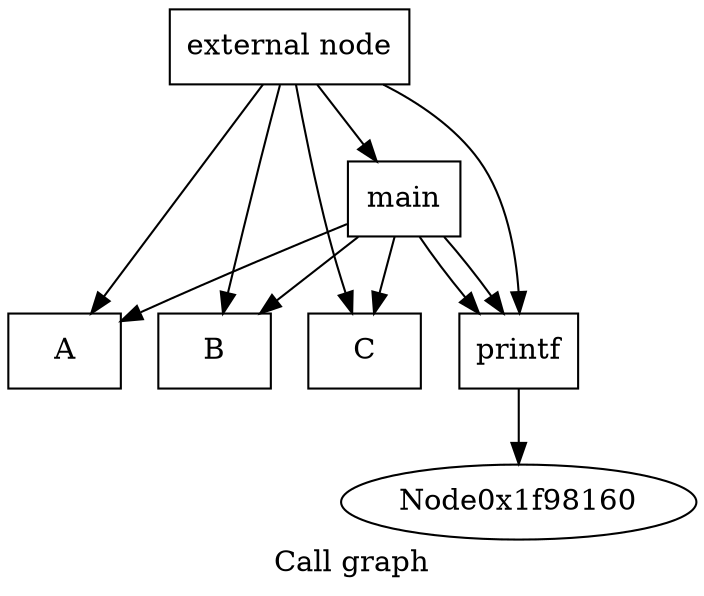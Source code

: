 digraph "Call graph" {
	label="Call graph";

	Node0x1f98130 [shape=record,label="{external node}"];
	Node0x1f98130 -> Node0x1f981d0;
	Node0x1f98130 -> Node0x1f98270;
	Node0x1f98130 -> Node0x1f98200;
	Node0x1f98130 -> Node0x1f98320;
	Node0x1f98130 -> Node0x1f987d0;
	Node0x1f981d0 [shape=record,label="{A}"];
	Node0x1f98270 [shape=record,label="{B}"];
	Node0x1f98200 [shape=record,label="{C}"];
	Node0x1f98320 [shape=record,label="{main}"];
	Node0x1f98320 -> Node0x1f981d0;
	Node0x1f98320 -> Node0x1f987d0;
	Node0x1f98320 -> Node0x1f98270;
	Node0x1f98320 -> Node0x1f987d0;
	Node0x1f98320 -> Node0x1f98200;
	Node0x1f987d0 [shape=record,label="{printf}"];
	Node0x1f987d0 -> Node0x1f98160;
}
